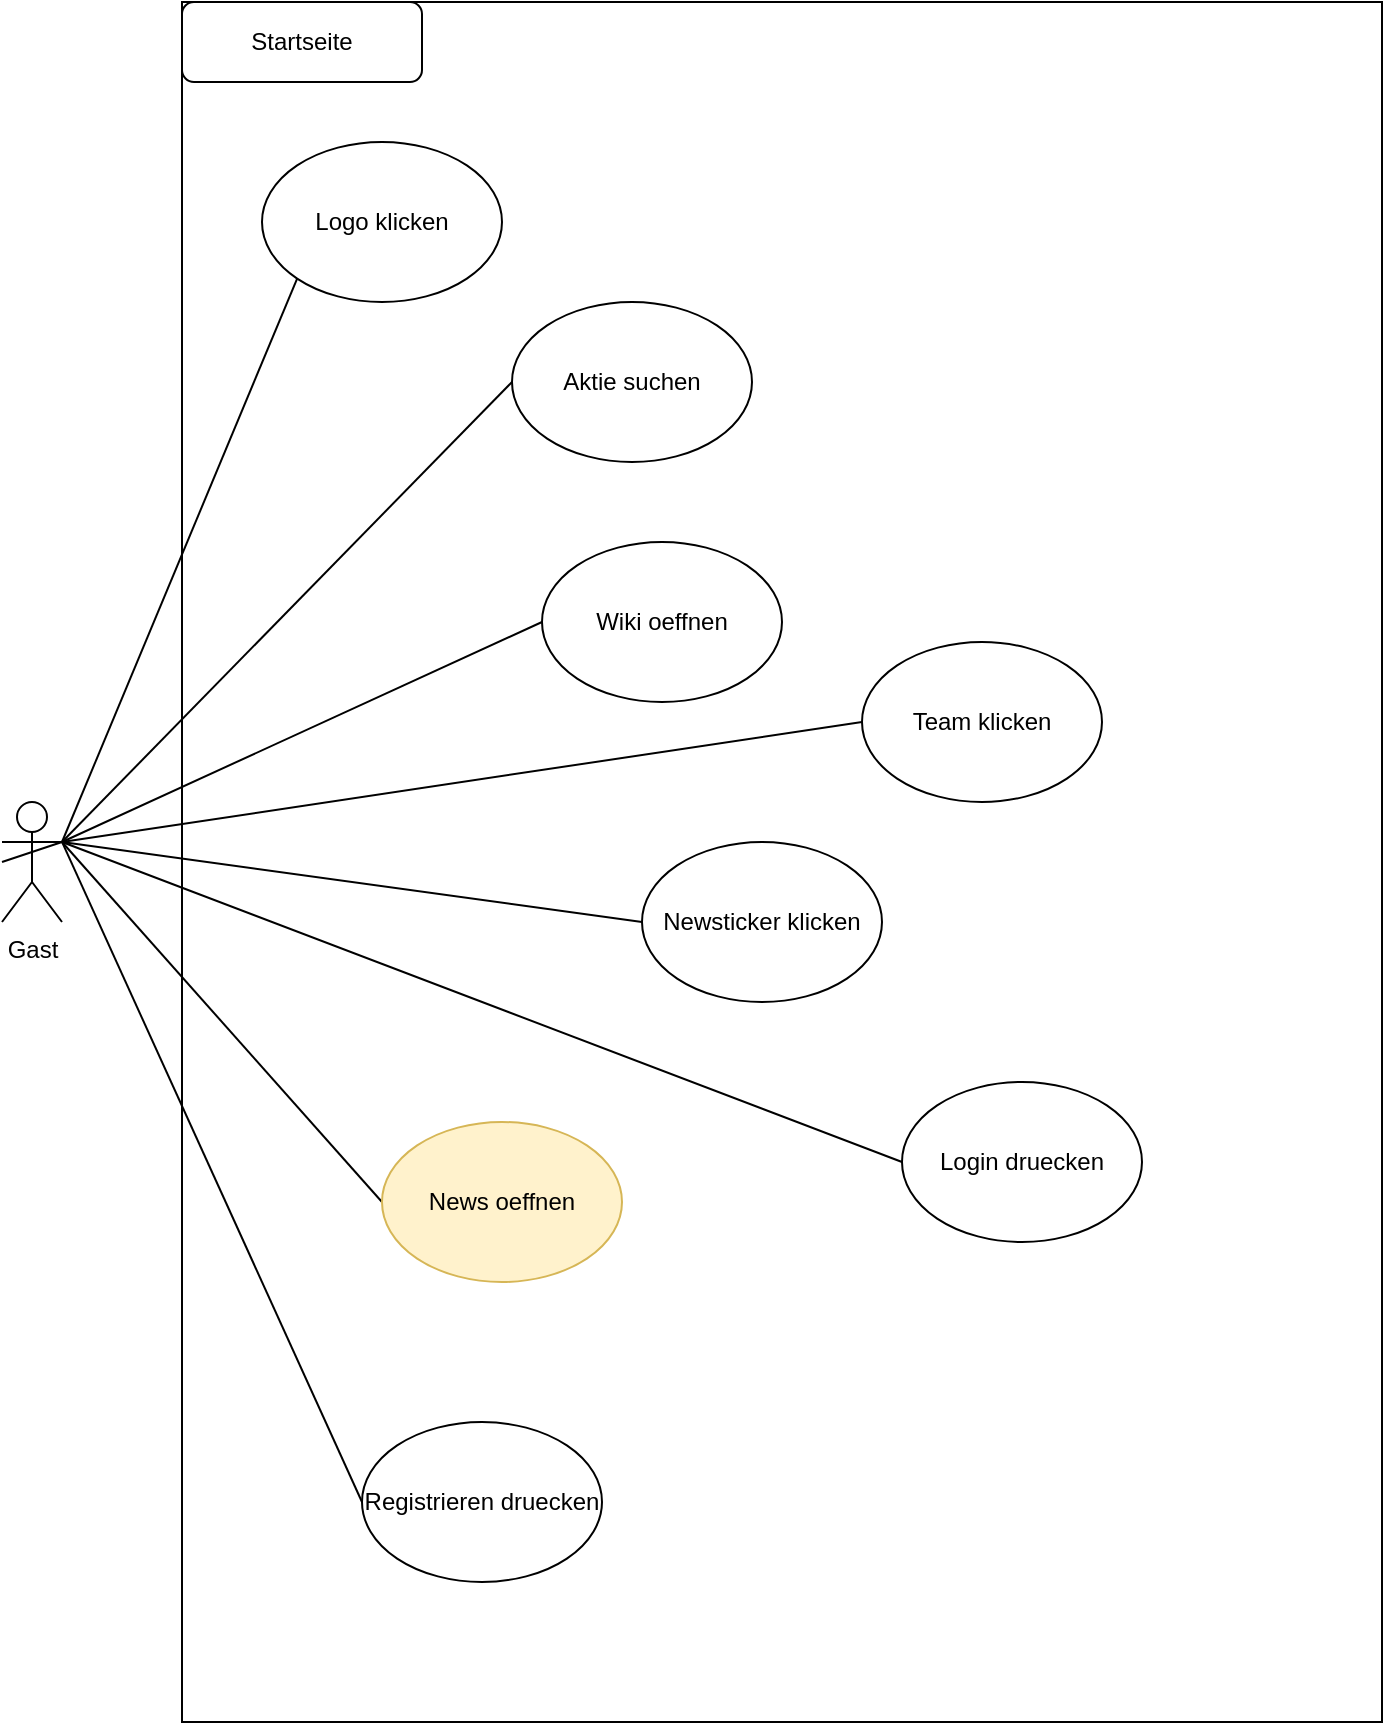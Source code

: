 <mxfile version="24.7.8">
  <diagram name="Page-1" id="Qu83OPLYzom5KY9xDE5v">
    <mxGraphModel dx="1560" dy="838" grid="1" gridSize="10" guides="1" tooltips="1" connect="1" arrows="1" fold="1" page="1" pageScale="1" pageWidth="850" pageHeight="1100" math="0" shadow="0">
      <root>
        <mxCell id="0" />
        <mxCell id="1" parent="0" />
        <mxCell id="GCKEpxp_i0NIajuhk333-25" value="" style="rounded=0;whiteSpace=wrap;html=1;fillColor=none;" vertex="1" parent="1">
          <mxGeometry x="140" y="30" width="600" height="860" as="geometry" />
        </mxCell>
        <mxCell id="GCKEpxp_i0NIajuhk333-4" value="Startseite" style="rounded=1;whiteSpace=wrap;html=1;" vertex="1" parent="1">
          <mxGeometry x="140" y="30" width="120" height="40" as="geometry" />
        </mxCell>
        <mxCell id="GCKEpxp_i0NIajuhk333-5" value="Logo klicken" style="ellipse;whiteSpace=wrap;html=1;" vertex="1" parent="1">
          <mxGeometry x="180" y="100" width="120" height="80" as="geometry" />
        </mxCell>
        <mxCell id="GCKEpxp_i0NIajuhk333-17" style="rounded=0;orthogonalLoop=1;jettySize=auto;html=1;exitX=0;exitY=0.5;exitDx=0;exitDy=0;endArrow=none;endFill=0;entryX=1;entryY=0.333;entryDx=0;entryDy=0;entryPerimeter=0;" edge="1" parent="1" source="GCKEpxp_i0NIajuhk333-6">
          <mxGeometry relative="1" as="geometry">
            <mxPoint x="80" y="450" as="targetPoint" />
          </mxGeometry>
        </mxCell>
        <mxCell id="GCKEpxp_i0NIajuhk333-6" value="Wiki oeffnen" style="ellipse;whiteSpace=wrap;html=1;" vertex="1" parent="1">
          <mxGeometry x="320" y="300" width="120" height="80" as="geometry" />
        </mxCell>
        <mxCell id="GCKEpxp_i0NIajuhk333-19" style="rounded=0;orthogonalLoop=1;jettySize=auto;html=1;exitX=0;exitY=0.5;exitDx=0;exitDy=0;endArrow=none;endFill=0;entryX=1;entryY=0.333;entryDx=0;entryDy=0;entryPerimeter=0;" edge="1" parent="1" source="GCKEpxp_i0NIajuhk333-7">
          <mxGeometry relative="1" as="geometry">
            <mxPoint x="80" y="450" as="targetPoint" />
          </mxGeometry>
        </mxCell>
        <mxCell id="GCKEpxp_i0NIajuhk333-7" value="News oeffnen" style="ellipse;whiteSpace=wrap;html=1;fillColor=#fff2cc;strokeColor=#d6b656;" vertex="1" parent="1">
          <mxGeometry x="240" y="590" width="120" height="80" as="geometry" />
        </mxCell>
        <mxCell id="GCKEpxp_i0NIajuhk333-8" value="Registrieren druecken" style="ellipse;whiteSpace=wrap;html=1;" vertex="1" parent="1">
          <mxGeometry x="230" y="740" width="120" height="80" as="geometry" />
        </mxCell>
        <mxCell id="GCKEpxp_i0NIajuhk333-9" value="Login druecken" style="ellipse;whiteSpace=wrap;html=1;" vertex="1" parent="1">
          <mxGeometry x="500" y="570" width="120" height="80" as="geometry" />
        </mxCell>
        <mxCell id="GCKEpxp_i0NIajuhk333-10" value="Team klicken" style="ellipse;whiteSpace=wrap;html=1;" vertex="1" parent="1">
          <mxGeometry x="480" y="350" width="120" height="80" as="geometry" />
        </mxCell>
        <mxCell id="GCKEpxp_i0NIajuhk333-11" value="Newsticker klicken" style="ellipse;whiteSpace=wrap;html=1;" vertex="1" parent="1">
          <mxGeometry x="370" y="450" width="120" height="80" as="geometry" />
        </mxCell>
        <mxCell id="GCKEpxp_i0NIajuhk333-16" style="rounded=0;orthogonalLoop=1;jettySize=auto;html=1;exitX=0;exitY=0.5;exitDx=0;exitDy=0;endArrow=none;endFill=0;entryX=1;entryY=0.333;entryDx=0;entryDy=0;entryPerimeter=0;" edge="1" parent="1" source="GCKEpxp_i0NIajuhk333-12">
          <mxGeometry relative="1" as="geometry">
            <mxPoint x="80" y="450" as="targetPoint" />
          </mxGeometry>
        </mxCell>
        <mxCell id="GCKEpxp_i0NIajuhk333-12" value="Aktie suchen" style="ellipse;whiteSpace=wrap;html=1;" vertex="1" parent="1">
          <mxGeometry x="305" y="180" width="120" height="80" as="geometry" />
        </mxCell>
        <mxCell id="GCKEpxp_i0NIajuhk333-15" style="rounded=0;orthogonalLoop=1;jettySize=auto;html=1;exitX=0;exitY=1;exitDx=0;exitDy=0;entryX=1;entryY=0.333;entryDx=0;entryDy=0;entryPerimeter=0;endArrow=none;endFill=0;" edge="1" parent="1" source="GCKEpxp_i0NIajuhk333-5">
          <mxGeometry relative="1" as="geometry">
            <mxPoint x="80" y="450" as="targetPoint" />
          </mxGeometry>
        </mxCell>
        <mxCell id="GCKEpxp_i0NIajuhk333-18" style="rounded=0;orthogonalLoop=1;jettySize=auto;html=1;exitX=0;exitY=0.5;exitDx=0;exitDy=0;entryX=1;entryY=0.333;entryDx=0;entryDy=0;entryPerimeter=0;endArrow=none;endFill=0;" edge="1" parent="1" source="GCKEpxp_i0NIajuhk333-8" target="GCKEpxp_i0NIajuhk333-26">
          <mxGeometry relative="1" as="geometry" />
        </mxCell>
        <mxCell id="GCKEpxp_i0NIajuhk333-20" style="rounded=0;orthogonalLoop=1;jettySize=auto;html=1;exitX=0;exitY=0.5;exitDx=0;exitDy=0;endArrow=none;endFill=0;entryX=1;entryY=0.333;entryDx=0;entryDy=0;entryPerimeter=0;" edge="1" parent="1" source="GCKEpxp_i0NIajuhk333-9" target="GCKEpxp_i0NIajuhk333-26">
          <mxGeometry relative="1" as="geometry">
            <mxPoint x="110" y="600" as="targetPoint" />
          </mxGeometry>
        </mxCell>
        <mxCell id="GCKEpxp_i0NIajuhk333-21" style="rounded=0;orthogonalLoop=1;jettySize=auto;html=1;exitX=0;exitY=0.5;exitDx=0;exitDy=0;entryX=1;entryY=0.333;entryDx=0;entryDy=0;entryPerimeter=0;endArrow=none;endFill=0;" edge="1" parent="1" source="GCKEpxp_i0NIajuhk333-10">
          <mxGeometry relative="1" as="geometry">
            <mxPoint x="80" y="450" as="targetPoint" />
          </mxGeometry>
        </mxCell>
        <mxCell id="GCKEpxp_i0NIajuhk333-22" style="rounded=0;orthogonalLoop=1;jettySize=auto;html=1;exitX=0;exitY=0.5;exitDx=0;exitDy=0;entryX=1;entryY=0.333;entryDx=0;entryDy=0;entryPerimeter=0;endArrow=none;endFill=0;" edge="1" parent="1" source="GCKEpxp_i0NIajuhk333-26">
          <mxGeometry relative="1" as="geometry">
            <mxPoint x="80" y="450" as="targetPoint" />
          </mxGeometry>
        </mxCell>
        <mxCell id="GCKEpxp_i0NIajuhk333-30" value="" style="rounded=0;orthogonalLoop=1;jettySize=auto;html=1;exitX=0;exitY=0.5;exitDx=0;exitDy=0;entryX=1;entryY=0.333;entryDx=0;entryDy=0;entryPerimeter=0;endArrow=none;endFill=0;" edge="1" parent="1" source="GCKEpxp_i0NIajuhk333-11" target="GCKEpxp_i0NIajuhk333-26">
          <mxGeometry relative="1" as="geometry">
            <mxPoint x="370" y="490" as="sourcePoint" />
            <mxPoint x="80" y="450" as="targetPoint" />
          </mxGeometry>
        </mxCell>
        <mxCell id="GCKEpxp_i0NIajuhk333-26" value="Gast" style="shape=umlActor;verticalLabelPosition=bottom;verticalAlign=top;html=1;outlineConnect=0;" vertex="1" parent="1">
          <mxGeometry x="50" y="430" width="30" height="60" as="geometry" />
        </mxCell>
      </root>
    </mxGraphModel>
  </diagram>
</mxfile>
